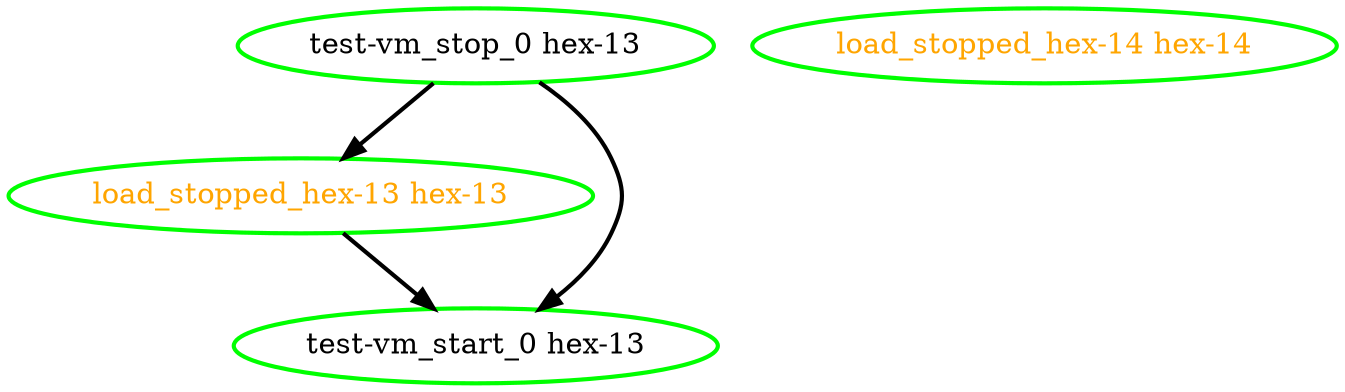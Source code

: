 digraph "g" {
"load_stopped_hex-13 hex-13" -> "test-vm_start_0 hex-13" [ style = bold]
"load_stopped_hex-13 hex-13" [ style=bold color="green" fontcolor="orange" ]
"load_stopped_hex-14 hex-14" [ style=bold color="green" fontcolor="orange" ]
"test-vm_start_0 hex-13" [ style=bold color="green" fontcolor="black" ]
"test-vm_stop_0 hex-13" -> "load_stopped_hex-13 hex-13" [ style = bold]
"test-vm_stop_0 hex-13" -> "test-vm_start_0 hex-13" [ style = bold]
"test-vm_stop_0 hex-13" [ style=bold color="green" fontcolor="black" ]
}
